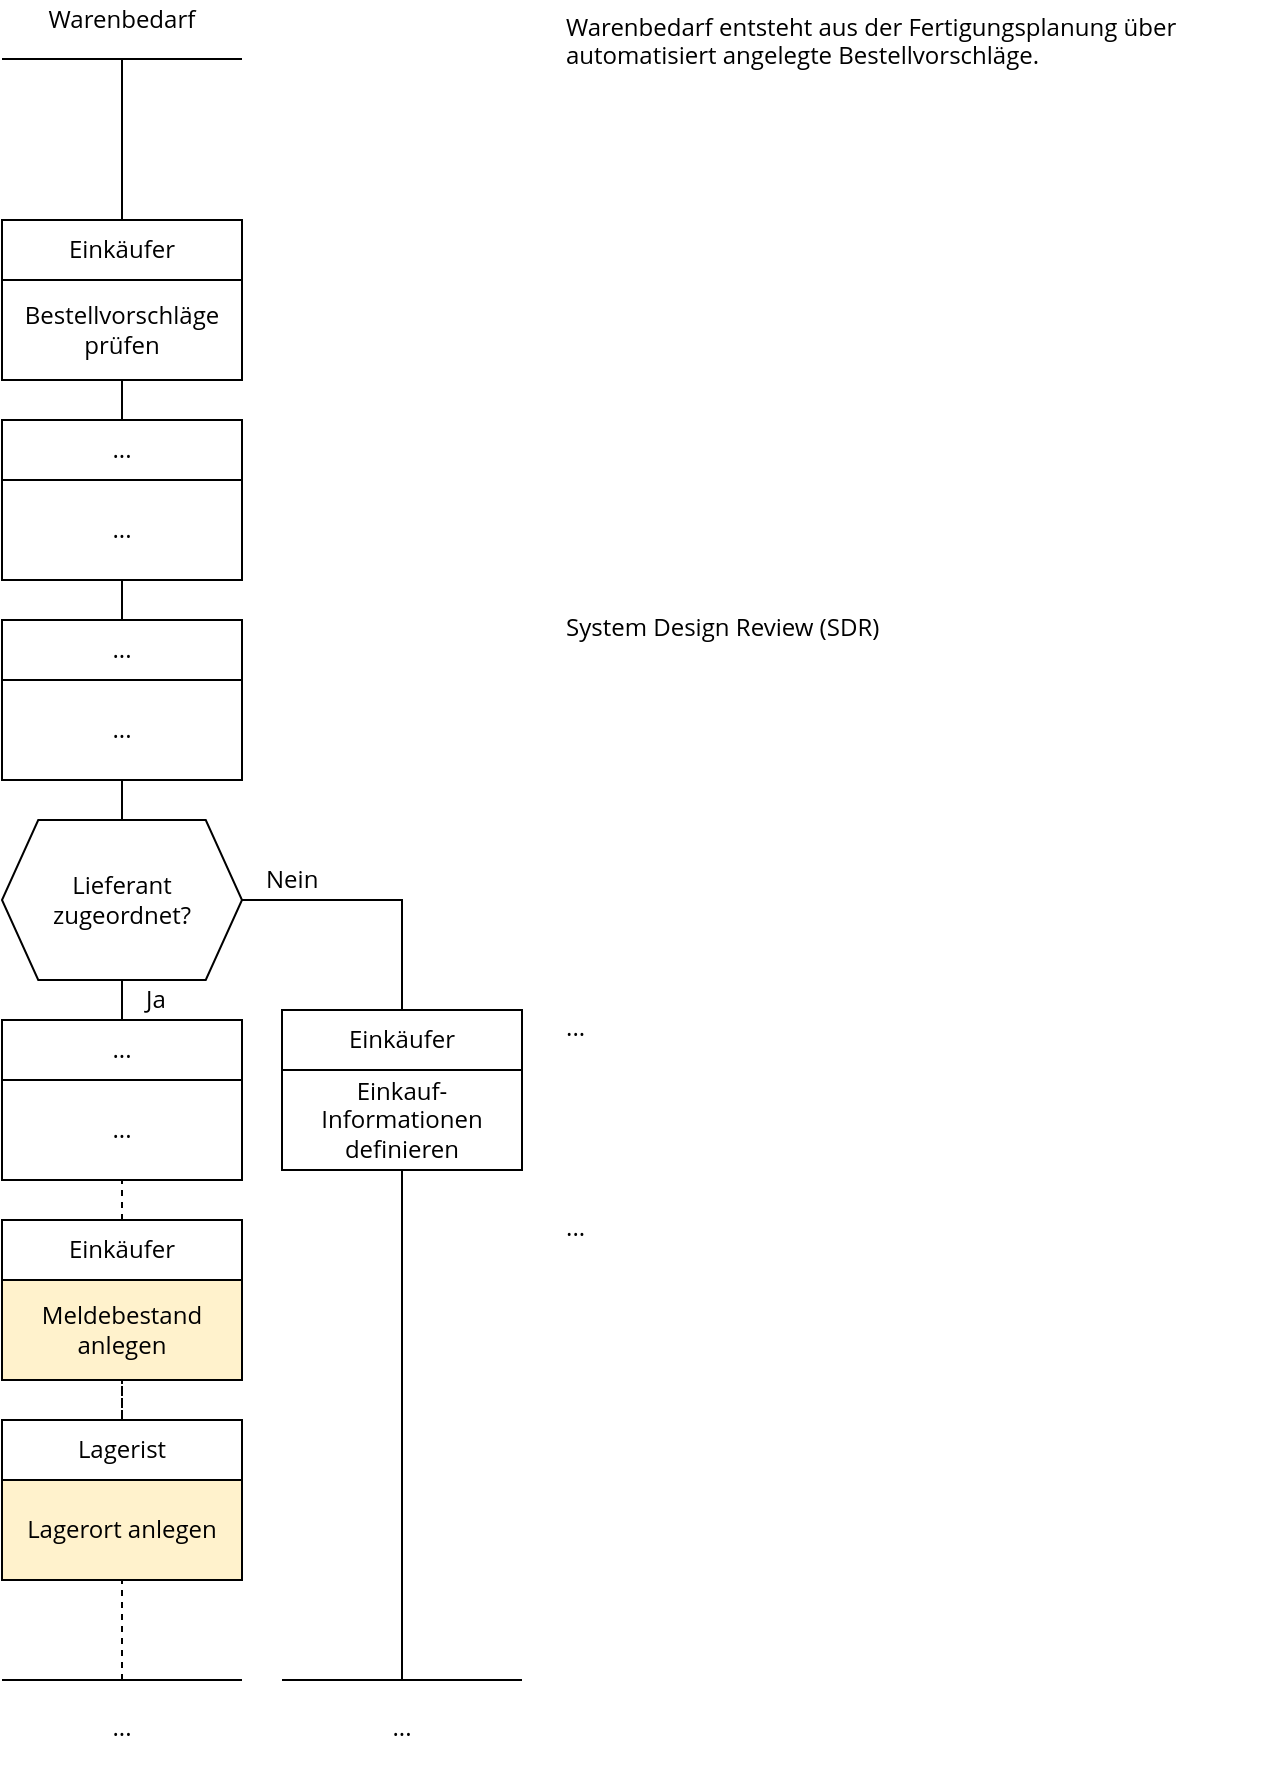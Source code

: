<mxfile version="13.7.3" type="device"><diagram id="4S5-npywQPDvTMbEbsQe" name="Page-1"><mxGraphModel dx="1102" dy="574" grid="1" gridSize="10" guides="1" tooltips="1" connect="1" arrows="1" fold="1" page="1" pageScale="1" pageWidth="827" pageHeight="1169" math="0" shadow="0"><root><mxCell id="0"/><mxCell id="1" parent="0"/><mxCell id="5YBqX78m-PzI1qTNsg00-1" value="" style="rounded=0;whiteSpace=wrap;html=1;align=left;horizontal=1;verticalAlign=top;strokeColor=none;fontFamily=Open Sans;" parent="1" vertex="1"><mxGeometry x="360" y="180" width="360" height="100" as="geometry"/></mxCell><mxCell id="5YBqX78m-PzI1qTNsg00-2" value="" style="endArrow=none;html=1;fontFamily=Open Sans;" parent="1" edge="1"><mxGeometry width="50" height="50" relative="1" as="geometry"><mxPoint x="80" y="109.5" as="sourcePoint"/><mxPoint x="200" y="109.5" as="targetPoint"/></mxGeometry></mxCell><mxCell id="5YBqX78m-PzI1qTNsg00-3" value="&lt;span style=&quot;text-align: left&quot;&gt;Warenbedarf&lt;/span&gt;" style="text;html=1;strokeColor=none;fillColor=none;align=center;verticalAlign=middle;whiteSpace=wrap;rounded=0;fontFamily=Open Sans;" parent="1" vertex="1"><mxGeometry x="80" y="80" width="120" height="20" as="geometry"/></mxCell><mxCell id="5YBqX78m-PzI1qTNsg00-4" value="" style="endArrow=none;html=1;fontFamily=Open Sans;" parent="1" edge="1"><mxGeometry width="50" height="50" relative="1" as="geometry"><mxPoint x="140" y="190" as="sourcePoint"/><mxPoint x="140" y="110" as="targetPoint"/></mxGeometry></mxCell><mxCell id="5YBqX78m-PzI1qTNsg00-5" value="" style="verticalLabelPosition=bottom;verticalAlign=top;html=1;shape=hexagon;perimeter=hexagonPerimeter2;arcSize=6;size=0.151;fontFamily=Open Sans;" parent="1" vertex="1"><mxGeometry x="80" y="490" width="120" height="80" as="geometry"/></mxCell><mxCell id="5YBqX78m-PzI1qTNsg00-6" value="Lieferant zugeordnet?" style="text;html=1;strokeColor=none;fillColor=none;align=center;verticalAlign=middle;whiteSpace=wrap;rounded=0;fontFamily=Open Sans;spacingLeft=4;spacingRight=4;" parent="1" vertex="1"><mxGeometry x="80" y="490" width="120" height="80" as="geometry"/></mxCell><mxCell id="5YBqX78m-PzI1qTNsg00-7" value="" style="endArrow=none;html=1;fontFamily=Open Sans;" parent="1" edge="1"><mxGeometry width="50" height="50" relative="1" as="geometry"><mxPoint x="140" y="290" as="sourcePoint"/><mxPoint x="140" y="270" as="targetPoint"/></mxGeometry></mxCell><mxCell id="5YBqX78m-PzI1qTNsg00-10" value="" style="endArrow=none;html=1;exitX=0.5;exitY=0;exitDx=0;exitDy=0;entryX=0.5;entryY=1;entryDx=0;entryDy=0;fontFamily=Open Sans;" parent="1" target="5YBqX78m-PzI1qTNsg00-6" edge="1"><mxGeometry width="50" height="50" relative="1" as="geometry"><mxPoint x="140" y="601" as="sourcePoint"/><mxPoint x="440" y="608" as="targetPoint"/></mxGeometry></mxCell><UserObject label="Bestellvorschläge prüfen" link="https://knowledge.mint-system.ch/#/Angebot%20erstellen" id="5YBqX78m-PzI1qTNsg00-11"><mxCell style="rounded=0;whiteSpace=wrap;html=1;fontFamily=Open Sans;" parent="1" vertex="1"><mxGeometry x="80" y="220" width="120" height="50" as="geometry"/></mxCell></UserObject><mxCell id="5YBqX78m-PzI1qTNsg00-12" value="Einkäufer" style="rounded=0;whiteSpace=wrap;html=1;fontFamily=Open Sans;" parent="1" vertex="1"><mxGeometry x="80" y="190" width="120" height="30" as="geometry"/></mxCell><mxCell id="5YBqX78m-PzI1qTNsg00-14" value="Warenbedarf entsteht aus der Fertigungsplanung über automatisiert angelegte Bestellvorschläge." style="rounded=0;whiteSpace=wrap;html=1;align=left;horizontal=1;verticalAlign=top;strokeColor=none;fontFamily=Open Sans;" parent="1" vertex="1"><mxGeometry x="360" y="80" width="360" height="100" as="geometry"/></mxCell><mxCell id="5YBqX78m-PzI1qTNsg00-15" value="" style="endArrow=none;html=1;fontFamily=Open Sans;" parent="1" edge="1"><mxGeometry width="50" height="50" relative="1" as="geometry"><mxPoint x="140" y="390" as="sourcePoint"/><mxPoint x="140" y="370" as="targetPoint"/></mxGeometry></mxCell><mxCell id="5YBqX78m-PzI1qTNsg00-18" value="&lt;div&gt;&lt;br&gt;&lt;/div&gt;" style="rounded=0;whiteSpace=wrap;html=1;align=left;horizontal=1;verticalAlign=top;strokeColor=none;fontFamily=Open Sans;" parent="1" vertex="1"><mxGeometry x="360" y="280" width="360" height="100" as="geometry"/></mxCell><mxCell id="5YBqX78m-PzI1qTNsg00-20" value="" style="endArrow=none;html=1;fontFamily=Open Sans;" parent="1" edge="1"><mxGeometry width="50" height="50" relative="1" as="geometry"><mxPoint x="140" y="390" as="sourcePoint"/><mxPoint x="140" y="370" as="targetPoint"/></mxGeometry></mxCell><mxCell id="5YBqX78m-PzI1qTNsg00-21" value="..." style="rounded=0;whiteSpace=wrap;html=1;fontFamily=Open Sans;" parent="1" vertex="1"><mxGeometry x="80" y="420" width="120" height="50" as="geometry"/></mxCell><mxCell id="5YBqX78m-PzI1qTNsg00-22" value="..." style="rounded=0;whiteSpace=wrap;html=1;fontFamily=Open Sans;" parent="1" vertex="1"><mxGeometry x="80" y="390" width="120" height="30" as="geometry"/></mxCell><mxCell id="5YBqX78m-PzI1qTNsg00-23" value="System Design Review (SDR)" style="rounded=0;whiteSpace=wrap;html=1;align=left;horizontal=1;verticalAlign=top;strokeColor=none;fontFamily=Open Sans;" parent="1" vertex="1"><mxGeometry x="360" y="380" width="360" height="100" as="geometry"/></mxCell><mxCell id="5YBqX78m-PzI1qTNsg00-26" value="..." style="rounded=0;whiteSpace=wrap;html=1;fontFamily=Open Sans;" parent="1" vertex="1"><mxGeometry x="80" y="620" width="120" height="50" as="geometry"/></mxCell><mxCell id="5YBqX78m-PzI1qTNsg00-27" value="..." style="rounded=0;whiteSpace=wrap;html=1;fontFamily=Open Sans;" parent="1" vertex="1"><mxGeometry x="80" y="590" width="120" height="30" as="geometry"/></mxCell><mxCell id="5YBqX78m-PzI1qTNsg00-28" value="..." style="text;html=1;strokeColor=none;fillColor=none;align=center;verticalAlign=top;whiteSpace=wrap;rounded=0;fontFamily=Open Sans;spacing=2;" parent="1" vertex="1"><mxGeometry x="80" y="930" width="120" height="40" as="geometry"/></mxCell><mxCell id="5YBqX78m-PzI1qTNsg00-29" value="" style="endArrow=none;html=1;fontFamily=Open Sans;" parent="1" edge="1"><mxGeometry width="50" height="50" relative="1" as="geometry"><mxPoint x="80" y="920" as="sourcePoint"/><mxPoint x="200" y="920" as="targetPoint"/></mxGeometry></mxCell><mxCell id="5YBqX78m-PzI1qTNsg00-30" value="" style="endArrow=none;html=1;entryX=0.5;entryY=1;entryDx=0;entryDy=0;fontFamily=Open Sans;exitX=0.5;exitY=0;exitDx=0;exitDy=0;dashed=1;" parent="1" source="iiQPkb9MtmS28dJ8HdLP-7" target="5YBqX78m-PzI1qTNsg00-26" edge="1"><mxGeometry width="50" height="50" relative="1" as="geometry"><mxPoint x="140" y="700" as="sourcePoint"/><mxPoint x="240" y="660" as="targetPoint"/></mxGeometry></mxCell><mxCell id="5YBqX78m-PzI1qTNsg00-33" value="..." style="text;html=1;strokeColor=none;fillColor=none;align=center;verticalAlign=top;whiteSpace=wrap;rounded=0;fontFamily=Open Sans;" parent="1" vertex="1"><mxGeometry x="220" y="930" width="120" height="40" as="geometry"/></mxCell><mxCell id="5YBqX78m-PzI1qTNsg00-34" value="" style="endArrow=none;html=1;fontFamily=Open Sans;" parent="1" edge="1"><mxGeometry width="50" height="50" relative="1" as="geometry"><mxPoint x="220" y="920" as="sourcePoint"/><mxPoint x="340" y="920" as="targetPoint"/></mxGeometry></mxCell><mxCell id="5YBqX78m-PzI1qTNsg00-35" value="" style="edgeStyle=orthogonalEdgeStyle;rounded=0;orthogonalLoop=1;jettySize=auto;html=1;strokeColor=none;startArrow=none;startFill=0;fontFamily=Open Sans;" parent="1" target="5YBqX78m-PzI1qTNsg00-36" edge="1"><mxGeometry relative="1" as="geometry"><mxPoint x="400" y="520" as="sourcePoint"/></mxGeometry></mxCell><mxCell id="5YBqX78m-PzI1qTNsg00-36" value="Nein" style="text;html=1;strokeColor=none;fillColor=none;align=left;verticalAlign=middle;whiteSpace=wrap;rounded=0;fontFamily=Open Sans;" parent="1" vertex="1"><mxGeometry x="210" y="510" width="70" height="20" as="geometry"/></mxCell><mxCell id="5YBqX78m-PzI1qTNsg00-37" value="Ja" style="text;html=1;strokeColor=none;fillColor=none;align=left;verticalAlign=middle;whiteSpace=wrap;rounded=0;fontFamily=Open Sans;" parent="1" vertex="1"><mxGeometry x="150" y="570" width="70" height="20" as="geometry"/></mxCell><mxCell id="5YBqX78m-PzI1qTNsg00-38" value="" style="endArrow=none;html=1;edgeStyle=orthogonalEdgeStyle;entryX=1;entryY=0.5;entryDx=0;entryDy=0;rounded=0;fontFamily=Open Sans;" parent="1" target="5YBqX78m-PzI1qTNsg00-6" edge="1"><mxGeometry width="50" height="50" relative="1" as="geometry"><mxPoint x="280" y="920" as="sourcePoint"/><mxPoint x="380" y="670" as="targetPoint"/><Array as="points"><mxPoint x="280" y="530"/></Array></mxGeometry></mxCell><mxCell id="5YBqX78m-PzI1qTNsg00-40" value="..." style="rounded=0;whiteSpace=wrap;html=1;align=left;horizontal=1;verticalAlign=top;strokeColor=none;fontFamily=Open Sans;" parent="1" vertex="1"><mxGeometry x="360" y="580" width="360" height="100" as="geometry"/></mxCell><mxCell id="iiQPkb9MtmS28dJ8HdLP-1" value="" style="endArrow=none;html=1;entryX=0.5;entryY=1;entryDx=0;entryDy=0;" parent="1" source="5YBqX78m-PzI1qTNsg00-6" target="5YBqX78m-PzI1qTNsg00-21" edge="1"><mxGeometry width="50" height="50" relative="1" as="geometry"><mxPoint x="390" y="570" as="sourcePoint"/><mxPoint x="440" y="520" as="targetPoint"/></mxGeometry></mxCell><mxCell id="iiQPkb9MtmS28dJ8HdLP-2" value="" style="endArrow=none;dashed=1;html=1;" parent="1" edge="1"><mxGeometry width="50" height="50" relative="1" as="geometry"><mxPoint x="140" y="920" as="sourcePoint"/><mxPoint x="140" y="740" as="targetPoint"/></mxGeometry></mxCell><UserObject label="Meldebestand anlegen" id="iiQPkb9MtmS28dJ8HdLP-6"><mxCell style="rounded=0;whiteSpace=wrap;html=1;fillColor=#fff2cc;strokeColor=#000000;fontFamily=Open Sans;" parent="1" vertex="1"><mxGeometry x="80" y="720" width="120" height="50" as="geometry"/></mxCell></UserObject><mxCell id="iiQPkb9MtmS28dJ8HdLP-7" value="Einkäufer" style="rounded=0;whiteSpace=wrap;html=1;fontFamily=Open Sans;" parent="1" vertex="1"><mxGeometry x="80" y="690" width="120" height="30" as="geometry"/></mxCell><mxCell id="iiQPkb9MtmS28dJ8HdLP-9" value="..." style="rounded=0;whiteSpace=wrap;html=1;align=left;horizontal=1;verticalAlign=top;strokeColor=none;fontFamily=Open Sans;" parent="1" vertex="1"><mxGeometry x="360" y="680" width="360" height="100" as="geometry"/></mxCell><mxCell id="iiQPkb9MtmS28dJ8HdLP-13" value="" style="endArrow=none;html=1;entryX=0.5;entryY=1;entryDx=0;entryDy=0;fontFamily=Open Sans;exitX=0.5;exitY=0;exitDx=0;exitDy=0;dashed=1;" parent="1" source="iiQPkb9MtmS28dJ8HdLP-15" edge="1"><mxGeometry width="50" height="50" relative="1" as="geometry"><mxPoint x="140" y="800" as="sourcePoint"/><mxPoint x="140" y="770" as="targetPoint"/></mxGeometry></mxCell><UserObject label="Lagerort anlegen" id="iiQPkb9MtmS28dJ8HdLP-14"><mxCell style="rounded=0;whiteSpace=wrap;html=1;fillColor=#fff2cc;strokeColor=#000000;fontFamily=Open Sans;" parent="1" vertex="1"><mxGeometry x="80" y="820" width="120" height="50" as="geometry"/></mxCell></UserObject><mxCell id="iiQPkb9MtmS28dJ8HdLP-15" value="Lagerist" style="rounded=0;whiteSpace=wrap;html=1;fontFamily=Open Sans;" parent="1" vertex="1"><mxGeometry x="80" y="790" width="120" height="30" as="geometry"/></mxCell><mxCell id="YHZAAGERaAl-GLWXCWKn-1" value="" style="endArrow=none;html=1;fontFamily=Open Sans;" edge="1" parent="1"><mxGeometry width="50" height="50" relative="1" as="geometry"><mxPoint x="140" y="290" as="sourcePoint"/><mxPoint x="140" y="270" as="targetPoint"/></mxGeometry></mxCell><mxCell id="YHZAAGERaAl-GLWXCWKn-2" value="" style="endArrow=none;html=1;fontFamily=Open Sans;" edge="1" parent="1"><mxGeometry width="50" height="50" relative="1" as="geometry"><mxPoint x="140" y="290" as="sourcePoint"/><mxPoint x="140" y="270" as="targetPoint"/></mxGeometry></mxCell><mxCell id="YHZAAGERaAl-GLWXCWKn-3" value="..." style="rounded=0;whiteSpace=wrap;html=1;fontFamily=Open Sans;" vertex="1" parent="1"><mxGeometry x="80" y="320" width="120" height="50" as="geometry"/></mxCell><mxCell id="YHZAAGERaAl-GLWXCWKn-4" value="..." style="rounded=0;whiteSpace=wrap;html=1;fontFamily=Open Sans;" vertex="1" parent="1"><mxGeometry x="80" y="290" width="120" height="30" as="geometry"/></mxCell><mxCell id="YHZAAGERaAl-GLWXCWKn-5" value="" style="endArrow=none;html=1;entryX=0.5;entryY=1;entryDx=0;entryDy=0;" edge="1" target="YHZAAGERaAl-GLWXCWKn-3" parent="1"><mxGeometry width="50" height="50" relative="1" as="geometry"><mxPoint x="140" y="390" as="sourcePoint"/><mxPoint x="440" y="420" as="targetPoint"/></mxGeometry></mxCell><mxCell id="YHZAAGERaAl-GLWXCWKn-6" value="Einkauf-Informationen definieren" style="rounded=0;whiteSpace=wrap;html=1;fontFamily=Open Sans;" vertex="1" parent="1"><mxGeometry x="220" y="615" width="120" height="50" as="geometry"/></mxCell><mxCell id="YHZAAGERaAl-GLWXCWKn-7" value="Einkäufer" style="rounded=0;whiteSpace=wrap;html=1;fontFamily=Open Sans;" vertex="1" parent="1"><mxGeometry x="220" y="585" width="120" height="30" as="geometry"/></mxCell></root></mxGraphModel></diagram></mxfile>